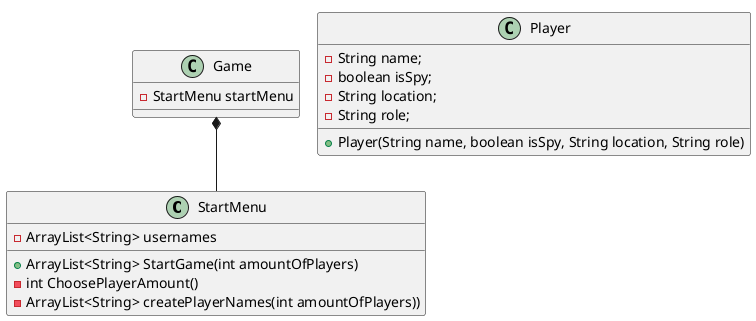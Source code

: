 @startuml
!pragma layout smetana
'https://plantuml.com/class-diagram

class StartMenu {
- ArrayList<String> usernames
+ ArrayList<String> StartGame(int amountOfPlayers)
- int ChoosePlayerAmount()
- ArrayList<String> createPlayerNames(int amountOfPlayers))
}

class Player {
- String name;
- boolean isSpy;
- String location;
- String role;

+ Player(String name, boolean isSpy, String location, String role)


}

class Game {
- StartMenu startMenu
}

Game *-- StartMenu

@enduml